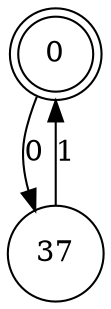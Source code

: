 digraph message{
node0 [label="0" ,shape=doublecircle ];
node37 [label="37" ,shape=circle ];
node0 -> node37 [label="0"];
node37 -> node0 [label="1"];
}
